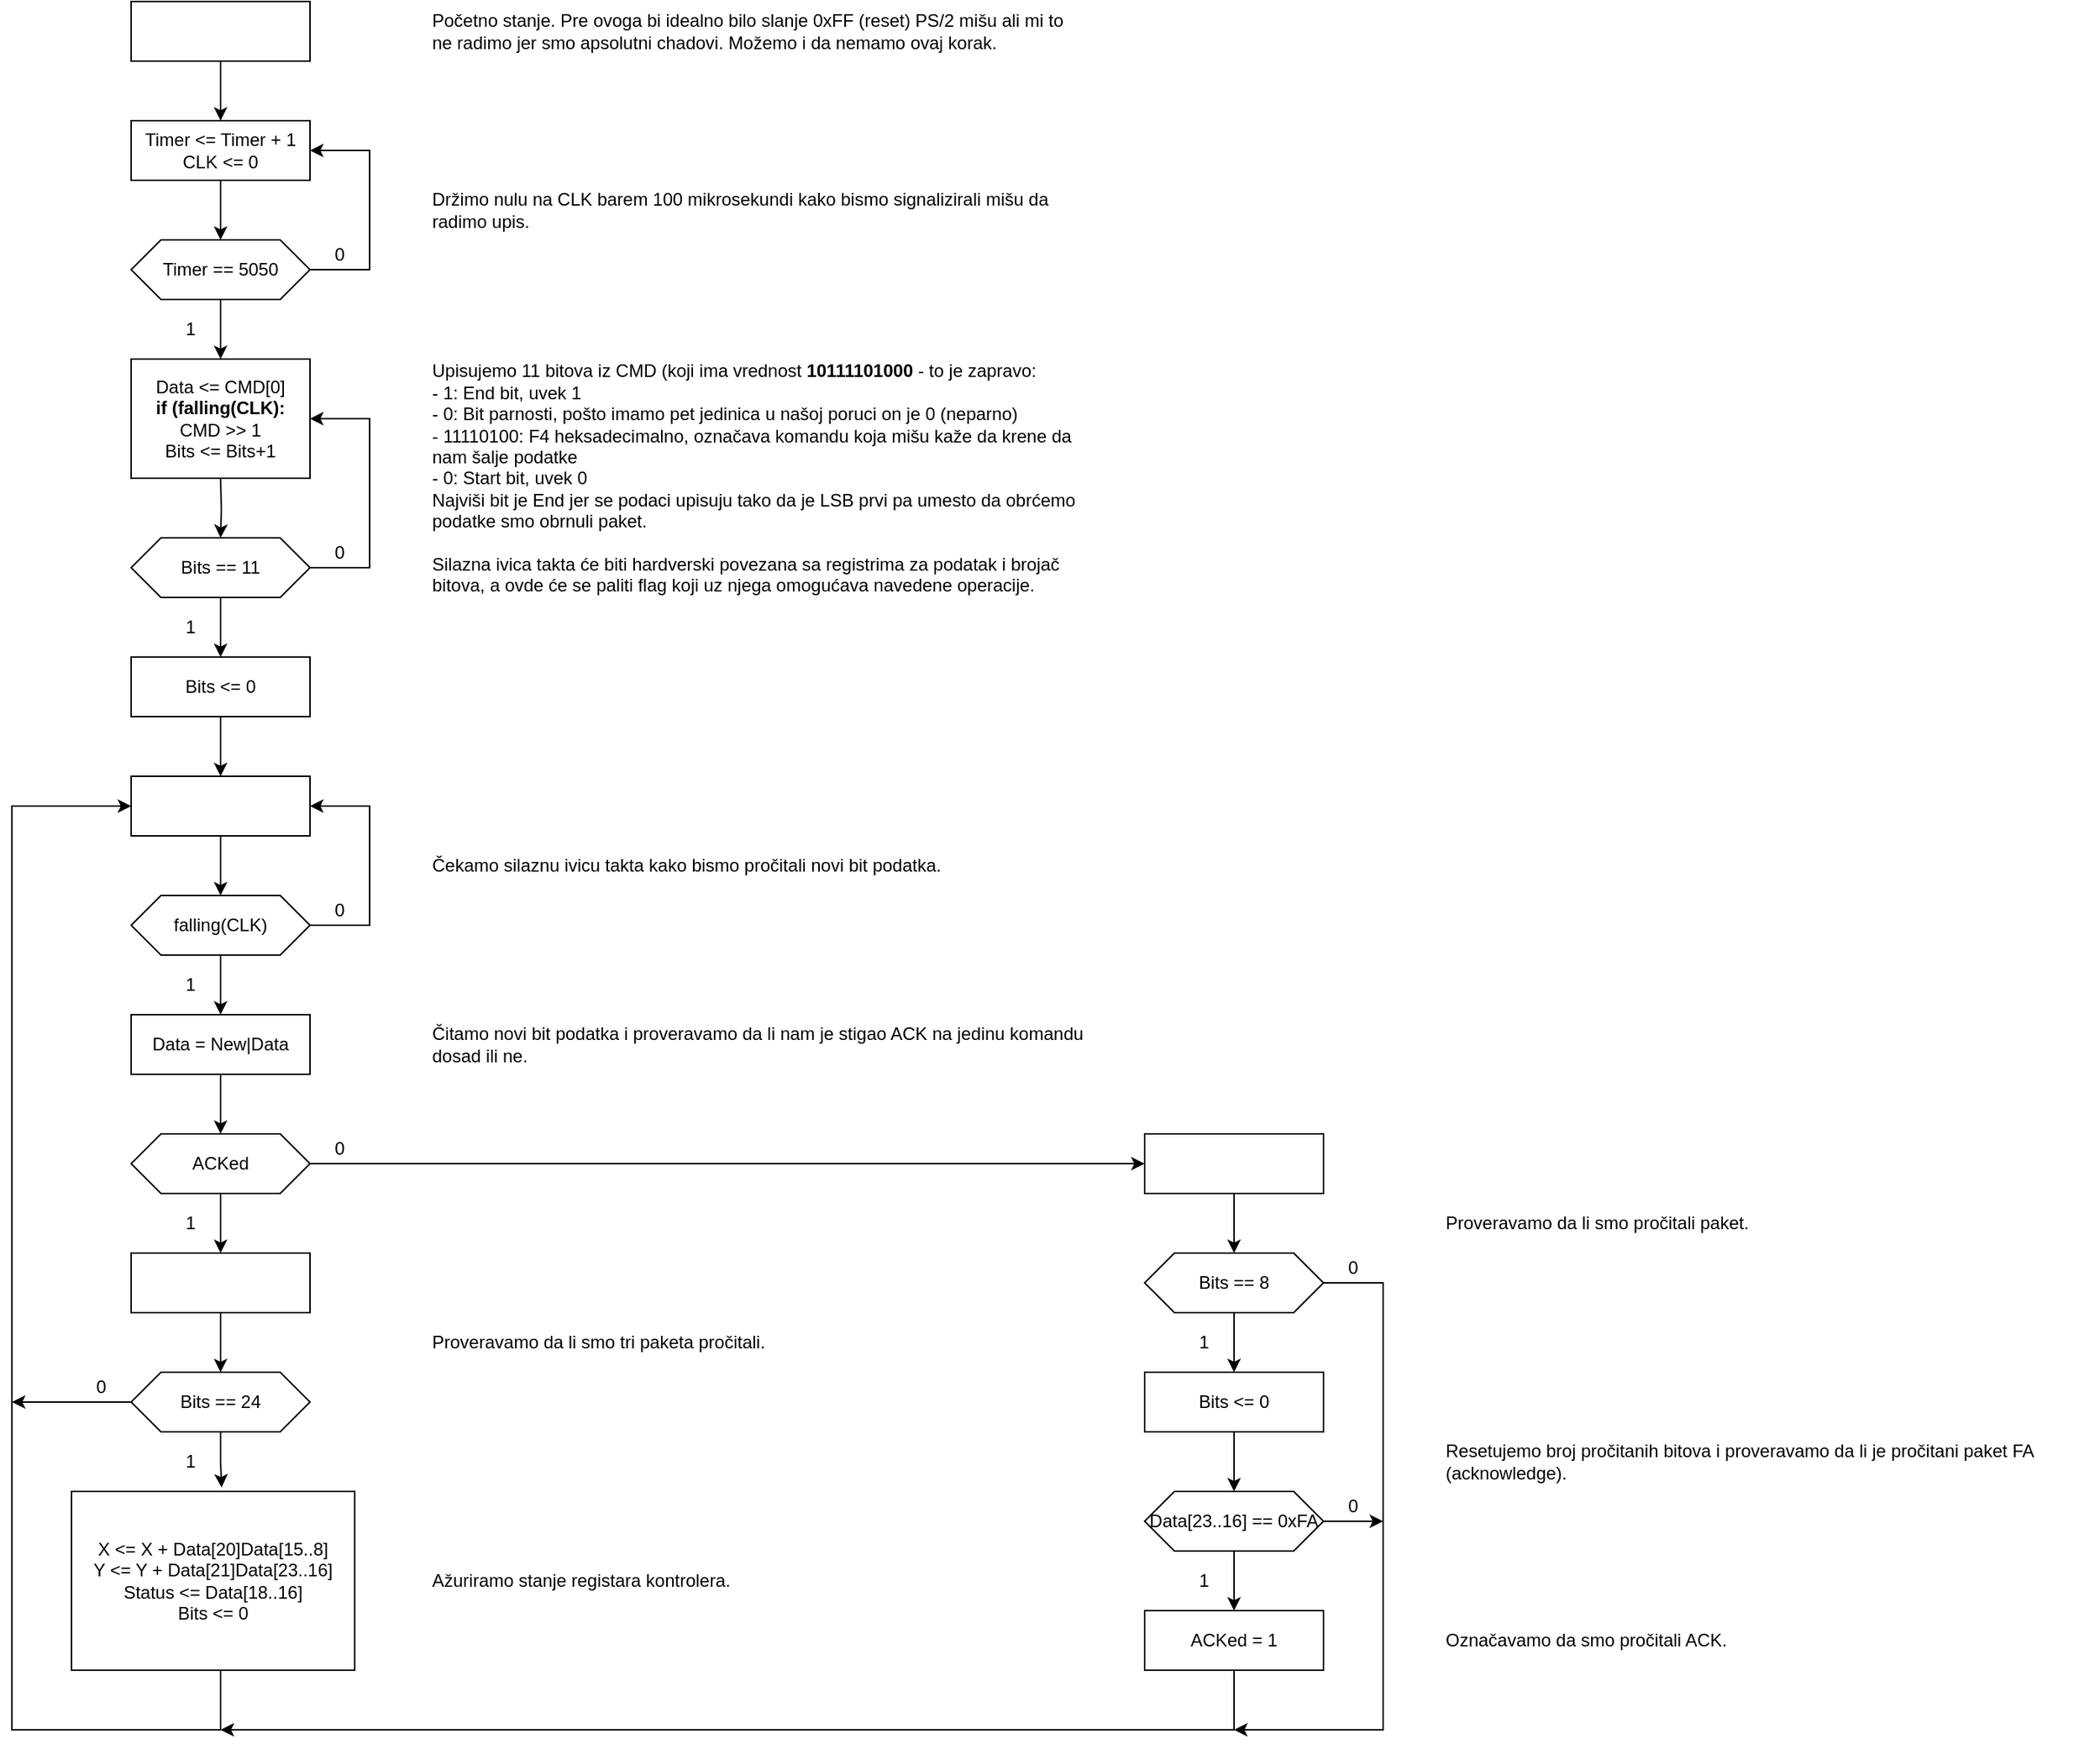 <mxfile compressed="false" version="14.8.5" type="device">
  <diagram id="9hQ3QaiPfGBnRzpC69d-" name="PS/2 Mouse">
    <mxGraphModel dx="1418" dy="731" grid="1" gridSize="10" guides="1" tooltips="1" connect="1" arrows="1" fold="1" page="1" pageScale="1" pageWidth="827" pageHeight="1169" math="0" shadow="0">
      <root>
        <mxCell id="0" />
        <mxCell id="1" parent="0" />
        <mxCell id="5s-RpxAYR00qXLWziPqD-25" style="edgeStyle=orthogonalEdgeStyle;rounded=0;orthogonalLoop=1;jettySize=auto;html=1;entryX=0.5;entryY=0;entryDx=0;entryDy=0;" edge="1" parent="1" source="5s-RpxAYR00qXLWziPqD-20" target="5s-RpxAYR00qXLWziPqD-21">
          <mxGeometry relative="1" as="geometry" />
        </mxCell>
        <mxCell id="5s-RpxAYR00qXLWziPqD-20" value="Timer &amp;lt;= Timer + 1&lt;br&gt;CLK &amp;lt;= 0" style="rounded=0;whiteSpace=wrap;html=1;" vertex="1" parent="1">
          <mxGeometry x="160" y="160" width="120" height="40" as="geometry" />
        </mxCell>
        <mxCell id="5s-RpxAYR00qXLWziPqD-31" style="edgeStyle=orthogonalEdgeStyle;rounded=0;orthogonalLoop=1;jettySize=auto;html=1;entryX=1;entryY=0.5;entryDx=0;entryDy=0;" edge="1" parent="1" source="5s-RpxAYR00qXLWziPqD-21" target="5s-RpxAYR00qXLWziPqD-20">
          <mxGeometry relative="1" as="geometry">
            <mxPoint x="320" y="180" as="targetPoint" />
            <Array as="points">
              <mxPoint x="320" y="260" />
              <mxPoint x="320" y="180" />
            </Array>
          </mxGeometry>
        </mxCell>
        <mxCell id="5s-RpxAYR00qXLWziPqD-33" style="edgeStyle=orthogonalEdgeStyle;rounded=0;orthogonalLoop=1;jettySize=auto;html=1;entryX=0.5;entryY=0;entryDx=0;entryDy=0;" edge="1" parent="1" source="5s-RpxAYR00qXLWziPqD-21" target="5s-RpxAYR00qXLWziPqD-32">
          <mxGeometry relative="1" as="geometry" />
        </mxCell>
        <mxCell id="5s-RpxAYR00qXLWziPqD-21" value="Timer == 5050" style="shape=hexagon;perimeter=hexagonPerimeter2;whiteSpace=wrap;html=1;fixedSize=1;" vertex="1" parent="1">
          <mxGeometry x="160" y="240" width="120" height="40" as="geometry" />
        </mxCell>
        <mxCell id="5s-RpxAYR00qXLWziPqD-39" style="edgeStyle=orthogonalEdgeStyle;rounded=0;orthogonalLoop=1;jettySize=auto;html=1;entryX=0.5;entryY=0;entryDx=0;entryDy=0;" edge="1" parent="1" target="5s-RpxAYR00qXLWziPqD-34">
          <mxGeometry relative="1" as="geometry">
            <mxPoint x="220" y="400" as="sourcePoint" />
          </mxGeometry>
        </mxCell>
        <mxCell id="5s-RpxAYR00qXLWziPqD-32" value="Data &amp;lt;= CMD[0]&lt;br&gt;&lt;b&gt;if (falling(CLK):&lt;/b&gt;&lt;br&gt;CMD &amp;gt;&amp;gt; 1&lt;br&gt;Bits &amp;lt;= Bits+1" style="rounded=0;whiteSpace=wrap;html=1;" vertex="1" parent="1">
          <mxGeometry x="160" y="320" width="120" height="80" as="geometry" />
        </mxCell>
        <mxCell id="5s-RpxAYR00qXLWziPqD-46" style="edgeStyle=orthogonalEdgeStyle;rounded=0;orthogonalLoop=1;jettySize=auto;html=1;entryX=0.5;entryY=0;entryDx=0;entryDy=0;" edge="1" parent="1" source="5s-RpxAYR00qXLWziPqD-34">
          <mxGeometry relative="1" as="geometry">
            <mxPoint x="220" y="520" as="targetPoint" />
          </mxGeometry>
        </mxCell>
        <mxCell id="5s-RpxAYR00qXLWziPqD-53" style="edgeStyle=orthogonalEdgeStyle;rounded=0;orthogonalLoop=1;jettySize=auto;html=1;entryX=1;entryY=0.5;entryDx=0;entryDy=0;" edge="1" parent="1" source="5s-RpxAYR00qXLWziPqD-34" target="5s-RpxAYR00qXLWziPqD-32">
          <mxGeometry relative="1" as="geometry">
            <mxPoint x="320" y="360" as="targetPoint" />
            <Array as="points">
              <mxPoint x="320" y="460" />
              <mxPoint x="320" y="360" />
            </Array>
          </mxGeometry>
        </mxCell>
        <mxCell id="5s-RpxAYR00qXLWziPqD-34" value="Bits == 11" style="shape=hexagon;perimeter=hexagonPerimeter2;whiteSpace=wrap;html=1;fixedSize=1;" vertex="1" parent="1">
          <mxGeometry x="160" y="440" width="120" height="40" as="geometry" />
        </mxCell>
        <mxCell id="5s-RpxAYR00qXLWziPqD-40" value="0" style="text;html=1;strokeColor=none;fillColor=none;align=center;verticalAlign=middle;whiteSpace=wrap;rounded=0;" vertex="1" parent="1">
          <mxGeometry x="280" y="240" width="40" height="20" as="geometry" />
        </mxCell>
        <mxCell id="5s-RpxAYR00qXLWziPqD-41" value="1" style="text;html=1;strokeColor=none;fillColor=none;align=center;verticalAlign=middle;whiteSpace=wrap;rounded=0;" vertex="1" parent="1">
          <mxGeometry x="180" y="290" width="40" height="20" as="geometry" />
        </mxCell>
        <mxCell id="5s-RpxAYR00qXLWziPqD-42" value="0" style="text;html=1;strokeColor=none;fillColor=none;align=center;verticalAlign=middle;whiteSpace=wrap;rounded=0;" vertex="1" parent="1">
          <mxGeometry x="280" y="440" width="40" height="20" as="geometry" />
        </mxCell>
        <mxCell id="5s-RpxAYR00qXLWziPqD-44" value="1" style="text;html=1;strokeColor=none;fillColor=none;align=center;verticalAlign=middle;whiteSpace=wrap;rounded=0;" vertex="1" parent="1">
          <mxGeometry x="180" y="490" width="40" height="20" as="geometry" />
        </mxCell>
        <mxCell id="5s-RpxAYR00qXLWziPqD-55" style="edgeStyle=orthogonalEdgeStyle;rounded=0;orthogonalLoop=1;jettySize=auto;html=1;entryX=0.5;entryY=0;entryDx=0;entryDy=0;" edge="1" parent="1" source="5s-RpxAYR00qXLWziPqD-54" target="5s-RpxAYR00qXLWziPqD-20">
          <mxGeometry relative="1" as="geometry" />
        </mxCell>
        <mxCell id="5s-RpxAYR00qXLWziPqD-54" value="" style="rounded=0;whiteSpace=wrap;html=1;" vertex="1" parent="1">
          <mxGeometry x="160" y="80" width="120" height="40" as="geometry" />
        </mxCell>
        <mxCell id="5s-RpxAYR00qXLWziPqD-61" value="Početno stanje. Pre ovoga bi idealno bilo slanje 0xFF (reset) PS/2 mišu ali mi to ne radimo jer smo apsolutni chadovi. Možemo i da nemamo ovaj korak." style="text;html=1;strokeColor=none;fillColor=none;align=left;verticalAlign=middle;whiteSpace=wrap;rounded=0;" vertex="1" parent="1">
          <mxGeometry x="360" y="80" width="440" height="40" as="geometry" />
        </mxCell>
        <mxCell id="5s-RpxAYR00qXLWziPqD-62" value="Držimo nulu na CLK barem 100 mikrosekundi kako bismo signalizirali mišu da radimo upis." style="text;html=1;strokeColor=none;fillColor=none;align=left;verticalAlign=middle;whiteSpace=wrap;rounded=0;" vertex="1" parent="1">
          <mxGeometry x="360" y="160" width="440" height="120" as="geometry" />
        </mxCell>
        <mxCell id="5s-RpxAYR00qXLWziPqD-65" value="Upisujemo 11 bitova iz CMD (koji ima vrednost&amp;nbsp;&lt;b&gt;10111101000&lt;/b&gt;&amp;nbsp;- to je zapravo:&lt;br&gt;- 1: End bit, uvek 1&lt;br&gt;- 0: Bit parnosti, pošto imamo pet jedinica u našoj poruci on je 0 (neparno)&lt;br&gt;- 11110100: F4 heksadecimalno, označava komandu koja mišu kaže da krene da nam šalje podatke&lt;br&gt;- 0: Start bit, uvek 0&lt;br&gt;Najviši bit je End jer se podaci upisuju tako da je LSB prvi pa umesto da obrćemo podatke smo obrnuli paket.&lt;br&gt;&lt;br&gt;Silazna ivica takta će biti hardverski povezana sa registrima za podatak i brojač bitova, a ovde će se paliti flag koji uz njega omogućava navedene operacije." style="text;html=1;strokeColor=none;fillColor=none;align=left;verticalAlign=middle;whiteSpace=wrap;rounded=0;" vertex="1" parent="1">
          <mxGeometry x="360" y="320" width="440" height="160" as="geometry" />
        </mxCell>
        <mxCell id="5s-RpxAYR00qXLWziPqD-120" value="Čekamo silaznu ivicu takta kako bismo pročitali novi bit podatka." style="text;html=1;strokeColor=none;fillColor=none;align=left;verticalAlign=middle;whiteSpace=wrap;rounded=0;" vertex="1" parent="1">
          <mxGeometry x="360" y="600" width="440" height="120" as="geometry" />
        </mxCell>
        <mxCell id="5s-RpxAYR00qXLWziPqD-121" value="Čitamo novi bit podatka i proveravamo da li nam je stigao ACK na jedinu komandu dosad ili ne." style="text;html=1;strokeColor=none;fillColor=none;align=left;verticalAlign=middle;whiteSpace=wrap;rounded=0;" vertex="1" parent="1">
          <mxGeometry x="360" y="760" width="440" height="40" as="geometry" />
        </mxCell>
        <mxCell id="5s-RpxAYR00qXLWziPqD-128" style="edgeStyle=orthogonalEdgeStyle;rounded=0;orthogonalLoop=1;jettySize=auto;html=1;entryX=0.5;entryY=0;entryDx=0;entryDy=0;" edge="1" parent="1" source="5s-RpxAYR00qXLWziPqD-129">
          <mxGeometry relative="1" as="geometry">
            <mxPoint x="220" y="840" as="targetPoint" />
          </mxGeometry>
        </mxCell>
        <mxCell id="5s-RpxAYR00qXLWziPqD-129" value="Data = New|Data" style="rounded=0;whiteSpace=wrap;html=1;" vertex="1" parent="1">
          <mxGeometry x="160" y="760" width="120" height="40" as="geometry" />
        </mxCell>
        <mxCell id="5s-RpxAYR00qXLWziPqD-135" style="edgeStyle=orthogonalEdgeStyle;rounded=0;orthogonalLoop=1;jettySize=auto;html=1;entryX=0;entryY=0.5;entryDx=0;entryDy=0;" edge="1" parent="1" source="5s-RpxAYR00qXLWziPqD-133" target="5s-RpxAYR00qXLWziPqD-134">
          <mxGeometry relative="1" as="geometry" />
        </mxCell>
        <mxCell id="5s-RpxAYR00qXLWziPqD-141" style="edgeStyle=orthogonalEdgeStyle;rounded=0;orthogonalLoop=1;jettySize=auto;html=1;entryX=0.5;entryY=0;entryDx=0;entryDy=0;" edge="1" parent="1" source="5s-RpxAYR00qXLWziPqD-133" target="5s-RpxAYR00qXLWziPqD-139">
          <mxGeometry relative="1" as="geometry" />
        </mxCell>
        <mxCell id="5s-RpxAYR00qXLWziPqD-133" value="ACKed" style="shape=hexagon;perimeter=hexagonPerimeter2;whiteSpace=wrap;html=1;fixedSize=1;" vertex="1" parent="1">
          <mxGeometry x="160" y="840" width="120" height="40" as="geometry" />
        </mxCell>
        <mxCell id="5s-RpxAYR00qXLWziPqD-137" style="edgeStyle=orthogonalEdgeStyle;rounded=0;orthogonalLoop=1;jettySize=auto;html=1;entryX=0.5;entryY=0;entryDx=0;entryDy=0;" edge="1" parent="1" source="5s-RpxAYR00qXLWziPqD-134" target="5s-RpxAYR00qXLWziPqD-136">
          <mxGeometry relative="1" as="geometry" />
        </mxCell>
        <mxCell id="5s-RpxAYR00qXLWziPqD-134" value="" style="rounded=0;whiteSpace=wrap;html=1;" vertex="1" parent="1">
          <mxGeometry x="840" y="840" width="120" height="40" as="geometry" />
        </mxCell>
        <mxCell id="5s-RpxAYR00qXLWziPqD-146" style="edgeStyle=orthogonalEdgeStyle;rounded=0;orthogonalLoop=1;jettySize=auto;html=1;entryX=0.5;entryY=0;entryDx=0;entryDy=0;" edge="1" parent="1" source="5s-RpxAYR00qXLWziPqD-136" target="5s-RpxAYR00qXLWziPqD-144">
          <mxGeometry relative="1" as="geometry" />
        </mxCell>
        <mxCell id="5s-RpxAYR00qXLWziPqD-179" style="edgeStyle=orthogonalEdgeStyle;rounded=0;orthogonalLoop=1;jettySize=auto;html=1;" edge="1" parent="1" source="5s-RpxAYR00qXLWziPqD-136">
          <mxGeometry relative="1" as="geometry">
            <mxPoint x="900" y="1240" as="targetPoint" />
            <Array as="points">
              <mxPoint x="1000" y="940" />
              <mxPoint x="1000" y="1240" />
            </Array>
          </mxGeometry>
        </mxCell>
        <mxCell id="5s-RpxAYR00qXLWziPqD-136" value="Bits == 8" style="shape=hexagon;perimeter=hexagonPerimeter2;whiteSpace=wrap;html=1;fixedSize=1;" vertex="1" parent="1">
          <mxGeometry x="840" y="920" width="120" height="40" as="geometry" />
        </mxCell>
        <mxCell id="5s-RpxAYR00qXLWziPqD-138" value="0" style="text;html=1;strokeColor=none;fillColor=none;align=center;verticalAlign=middle;whiteSpace=wrap;rounded=0;" vertex="1" parent="1">
          <mxGeometry x="280" y="840" width="40" height="20" as="geometry" />
        </mxCell>
        <mxCell id="5s-RpxAYR00qXLWziPqD-143" style="edgeStyle=orthogonalEdgeStyle;rounded=0;orthogonalLoop=1;jettySize=auto;html=1;entryX=0.5;entryY=0;entryDx=0;entryDy=0;" edge="1" parent="1" source="5s-RpxAYR00qXLWziPqD-139" target="5s-RpxAYR00qXLWziPqD-140">
          <mxGeometry relative="1" as="geometry" />
        </mxCell>
        <mxCell id="5s-RpxAYR00qXLWziPqD-139" value="" style="rounded=0;whiteSpace=wrap;html=1;" vertex="1" parent="1">
          <mxGeometry x="160" y="920" width="120" height="40" as="geometry" />
        </mxCell>
        <mxCell id="5s-RpxAYR00qXLWziPqD-161" style="edgeStyle=orthogonalEdgeStyle;rounded=0;orthogonalLoop=1;jettySize=auto;html=1;entryX=0.53;entryY=-0.022;entryDx=0;entryDy=0;entryPerimeter=0;" edge="1" parent="1" source="5s-RpxAYR00qXLWziPqD-140" target="5s-RpxAYR00qXLWziPqD-160">
          <mxGeometry relative="1" as="geometry" />
        </mxCell>
        <mxCell id="5s-RpxAYR00qXLWziPqD-169" style="edgeStyle=orthogonalEdgeStyle;rounded=0;orthogonalLoop=1;jettySize=auto;html=1;" edge="1" parent="1" source="5s-RpxAYR00qXLWziPqD-140">
          <mxGeometry relative="1" as="geometry">
            <mxPoint x="80" y="1020" as="targetPoint" />
          </mxGeometry>
        </mxCell>
        <mxCell id="5s-RpxAYR00qXLWziPqD-140" value="Bits == 24" style="shape=hexagon;perimeter=hexagonPerimeter2;whiteSpace=wrap;html=1;fixedSize=1;" vertex="1" parent="1">
          <mxGeometry x="160" y="1000" width="120" height="40" as="geometry" />
        </mxCell>
        <mxCell id="5s-RpxAYR00qXLWziPqD-142" value="1" style="text;html=1;strokeColor=none;fillColor=none;align=center;verticalAlign=middle;whiteSpace=wrap;rounded=0;" vertex="1" parent="1">
          <mxGeometry x="180" y="890" width="40" height="20" as="geometry" />
        </mxCell>
        <mxCell id="5s-RpxAYR00qXLWziPqD-147" style="edgeStyle=orthogonalEdgeStyle;rounded=0;orthogonalLoop=1;jettySize=auto;html=1;entryX=0.5;entryY=0;entryDx=0;entryDy=0;" edge="1" parent="1" source="5s-RpxAYR00qXLWziPqD-144" target="5s-RpxAYR00qXLWziPqD-145">
          <mxGeometry relative="1" as="geometry" />
        </mxCell>
        <mxCell id="5s-RpxAYR00qXLWziPqD-144" value="Bits &amp;lt;= 0" style="rounded=0;whiteSpace=wrap;html=1;" vertex="1" parent="1">
          <mxGeometry x="840" y="1000" width="120" height="40" as="geometry" />
        </mxCell>
        <mxCell id="5s-RpxAYR00qXLWziPqD-149" style="edgeStyle=orthogonalEdgeStyle;rounded=0;orthogonalLoop=1;jettySize=auto;html=1;entryX=0.5;entryY=0;entryDx=0;entryDy=0;" edge="1" parent="1" source="5s-RpxAYR00qXLWziPqD-145" target="5s-RpxAYR00qXLWziPqD-148">
          <mxGeometry relative="1" as="geometry" />
        </mxCell>
        <mxCell id="5s-RpxAYR00qXLWziPqD-181" style="edgeStyle=orthogonalEdgeStyle;rounded=0;orthogonalLoop=1;jettySize=auto;html=1;" edge="1" parent="1" source="5s-RpxAYR00qXLWziPqD-145">
          <mxGeometry relative="1" as="geometry">
            <mxPoint x="1000" y="1100" as="targetPoint" />
          </mxGeometry>
        </mxCell>
        <mxCell id="5s-RpxAYR00qXLWziPqD-145" value="Data[23..16] == 0xFA" style="shape=hexagon;perimeter=hexagonPerimeter2;whiteSpace=wrap;html=1;fixedSize=1;" vertex="1" parent="1">
          <mxGeometry x="840" y="1080" width="120" height="40" as="geometry" />
        </mxCell>
        <mxCell id="5s-RpxAYR00qXLWziPqD-175" style="edgeStyle=orthogonalEdgeStyle;rounded=0;orthogonalLoop=1;jettySize=auto;html=1;" edge="1" parent="1" source="5s-RpxAYR00qXLWziPqD-148">
          <mxGeometry relative="1" as="geometry">
            <mxPoint x="220" y="1240" as="targetPoint" />
            <Array as="points">
              <mxPoint x="900" y="1240" />
            </Array>
          </mxGeometry>
        </mxCell>
        <mxCell id="5s-RpxAYR00qXLWziPqD-148" value="ACKed = 1" style="rounded=0;whiteSpace=wrap;html=1;" vertex="1" parent="1">
          <mxGeometry x="840" y="1160" width="120" height="40" as="geometry" />
        </mxCell>
        <mxCell id="5s-RpxAYR00qXLWziPqD-156" style="edgeStyle=orthogonalEdgeStyle;rounded=0;orthogonalLoop=1;jettySize=auto;html=1;entryX=0.5;entryY=0;entryDx=0;entryDy=0;" edge="1" parent="1" source="5s-RpxAYR00qXLWziPqD-150" target="5s-RpxAYR00qXLWziPqD-151">
          <mxGeometry relative="1" as="geometry" />
        </mxCell>
        <mxCell id="5s-RpxAYR00qXLWziPqD-150" value="" style="rounded=0;whiteSpace=wrap;html=1;" vertex="1" parent="1">
          <mxGeometry x="160" y="600" width="120" height="40" as="geometry" />
        </mxCell>
        <mxCell id="5s-RpxAYR00qXLWziPqD-157" style="edgeStyle=orthogonalEdgeStyle;rounded=0;orthogonalLoop=1;jettySize=auto;html=1;entryX=0.5;entryY=0;entryDx=0;entryDy=0;" edge="1" parent="1" source="5s-RpxAYR00qXLWziPqD-151" target="5s-RpxAYR00qXLWziPqD-129">
          <mxGeometry relative="1" as="geometry" />
        </mxCell>
        <mxCell id="5s-RpxAYR00qXLWziPqD-151" value="falling(CLK)" style="shape=hexagon;perimeter=hexagonPerimeter2;whiteSpace=wrap;html=1;fixedSize=1;" vertex="1" parent="1">
          <mxGeometry x="160" y="680" width="120" height="40" as="geometry" />
        </mxCell>
        <mxCell id="5s-RpxAYR00qXLWziPqD-154" style="edgeStyle=orthogonalEdgeStyle;rounded=0;orthogonalLoop=1;jettySize=auto;html=1;entryX=1;entryY=0.5;entryDx=0;entryDy=0;" edge="1" parent="1">
          <mxGeometry relative="1" as="geometry">
            <mxPoint x="280" y="700" as="sourcePoint" />
            <mxPoint x="280" y="620" as="targetPoint" />
            <Array as="points">
              <mxPoint x="320" y="700" />
              <mxPoint x="320" y="620" />
            </Array>
          </mxGeometry>
        </mxCell>
        <mxCell id="5s-RpxAYR00qXLWziPqD-155" value="0" style="text;html=1;strokeColor=none;fillColor=none;align=center;verticalAlign=middle;whiteSpace=wrap;rounded=0;" vertex="1" parent="1">
          <mxGeometry x="280" y="680" width="40" height="20" as="geometry" />
        </mxCell>
        <mxCell id="5s-RpxAYR00qXLWziPqD-158" value="1" style="text;html=1;strokeColor=none;fillColor=none;align=center;verticalAlign=middle;whiteSpace=wrap;rounded=0;" vertex="1" parent="1">
          <mxGeometry x="180" y="730" width="40" height="20" as="geometry" />
        </mxCell>
        <mxCell id="5s-RpxAYR00qXLWziPqD-159" value="Proveravamo da li smo tri paketa pročitali." style="text;html=1;strokeColor=none;fillColor=none;align=left;verticalAlign=middle;whiteSpace=wrap;rounded=0;" vertex="1" parent="1">
          <mxGeometry x="360" y="920" width="440" height="120" as="geometry" />
        </mxCell>
        <mxCell id="5s-RpxAYR00qXLWziPqD-165" style="edgeStyle=orthogonalEdgeStyle;rounded=0;orthogonalLoop=1;jettySize=auto;html=1;entryX=0;entryY=0.5;entryDx=0;entryDy=0;" edge="1" parent="1" source="5s-RpxAYR00qXLWziPqD-160" target="5s-RpxAYR00qXLWziPqD-150">
          <mxGeometry relative="1" as="geometry">
            <mxPoint x="80" y="1240" as="targetPoint" />
            <Array as="points">
              <mxPoint x="220" y="1240" />
              <mxPoint x="80" y="1240" />
              <mxPoint x="80" y="620" />
            </Array>
          </mxGeometry>
        </mxCell>
        <mxCell id="5s-RpxAYR00qXLWziPqD-160" value="X &amp;lt;= X + Data[20]Data[15..8]&lt;br&gt;Y &amp;lt;= Y + Data[21]Data[23..16]&lt;br&gt;Status &amp;lt;= Data[18..16]&lt;br&gt;Bits &amp;lt;= 0" style="rounded=0;whiteSpace=wrap;html=1;" vertex="1" parent="1">
          <mxGeometry x="120" y="1080" width="190" height="120" as="geometry" />
        </mxCell>
        <mxCell id="5s-RpxAYR00qXLWziPqD-167" style="edgeStyle=orthogonalEdgeStyle;rounded=0;orthogonalLoop=1;jettySize=auto;html=1;entryX=0.5;entryY=0;entryDx=0;entryDy=0;" edge="1" parent="1" source="5s-RpxAYR00qXLWziPqD-166" target="5s-RpxAYR00qXLWziPqD-150">
          <mxGeometry relative="1" as="geometry" />
        </mxCell>
        <mxCell id="5s-RpxAYR00qXLWziPqD-166" value="Bits &amp;lt;= 0" style="rounded=0;whiteSpace=wrap;html=1;" vertex="1" parent="1">
          <mxGeometry x="160" y="520" width="120" height="40" as="geometry" />
        </mxCell>
        <mxCell id="5s-RpxAYR00qXLWziPqD-172" value="1" style="text;html=1;strokeColor=none;fillColor=none;align=center;verticalAlign=middle;whiteSpace=wrap;rounded=0;" vertex="1" parent="1">
          <mxGeometry x="180" y="1050" width="40" height="20" as="geometry" />
        </mxCell>
        <mxCell id="5s-RpxAYR00qXLWziPqD-173" value="0" style="text;html=1;strokeColor=none;fillColor=none;align=center;verticalAlign=middle;whiteSpace=wrap;rounded=0;" vertex="1" parent="1">
          <mxGeometry x="120" y="1000" width="40" height="20" as="geometry" />
        </mxCell>
        <mxCell id="5s-RpxAYR00qXLWziPqD-182" value="Proveravamo da li smo pročitali paket." style="text;html=1;strokeColor=none;fillColor=none;align=left;verticalAlign=middle;whiteSpace=wrap;rounded=0;" vertex="1" parent="1">
          <mxGeometry x="1040" y="840" width="440" height="120" as="geometry" />
        </mxCell>
        <mxCell id="5s-RpxAYR00qXLWziPqD-183" value="Resetujemo broj pročitanih bitova i proveravamo da li je pročitani paket FA (acknowledge)." style="text;html=1;strokeColor=none;fillColor=none;align=left;verticalAlign=middle;whiteSpace=wrap;rounded=0;" vertex="1" parent="1">
          <mxGeometry x="1040" y="1000" width="440" height="120" as="geometry" />
        </mxCell>
        <mxCell id="5s-RpxAYR00qXLWziPqD-184" value="Označavamo da smo pročitali ACK." style="text;html=1;strokeColor=none;fillColor=none;align=left;verticalAlign=middle;whiteSpace=wrap;rounded=0;" vertex="1" parent="1">
          <mxGeometry x="1040" y="1160" width="440" height="40" as="geometry" />
        </mxCell>
        <mxCell id="5s-RpxAYR00qXLWziPqD-185" value="Ažuriramo stanje registara kontrolera." style="text;html=1;strokeColor=none;fillColor=none;align=left;verticalAlign=middle;whiteSpace=wrap;rounded=0;" vertex="1" parent="1">
          <mxGeometry x="360" y="1080" width="440" height="120" as="geometry" />
        </mxCell>
        <mxCell id="5s-RpxAYR00qXLWziPqD-186" value="1" style="text;html=1;strokeColor=none;fillColor=none;align=center;verticalAlign=middle;whiteSpace=wrap;rounded=0;" vertex="1" parent="1">
          <mxGeometry x="860" y="970" width="40" height="20" as="geometry" />
        </mxCell>
        <mxCell id="5s-RpxAYR00qXLWziPqD-187" value="0" style="text;html=1;strokeColor=none;fillColor=none;align=center;verticalAlign=middle;whiteSpace=wrap;rounded=0;" vertex="1" parent="1">
          <mxGeometry x="960" y="920" width="40" height="20" as="geometry" />
        </mxCell>
        <mxCell id="5s-RpxAYR00qXLWziPqD-188" value="0" style="text;html=1;strokeColor=none;fillColor=none;align=center;verticalAlign=middle;whiteSpace=wrap;rounded=0;" vertex="1" parent="1">
          <mxGeometry x="960" y="1080" width="40" height="20" as="geometry" />
        </mxCell>
        <mxCell id="5s-RpxAYR00qXLWziPqD-189" value="1" style="text;html=1;strokeColor=none;fillColor=none;align=center;verticalAlign=middle;whiteSpace=wrap;rounded=0;" vertex="1" parent="1">
          <mxGeometry x="860" y="1130" width="40" height="20" as="geometry" />
        </mxCell>
      </root>
    </mxGraphModel>
  </diagram>
</mxfile>
